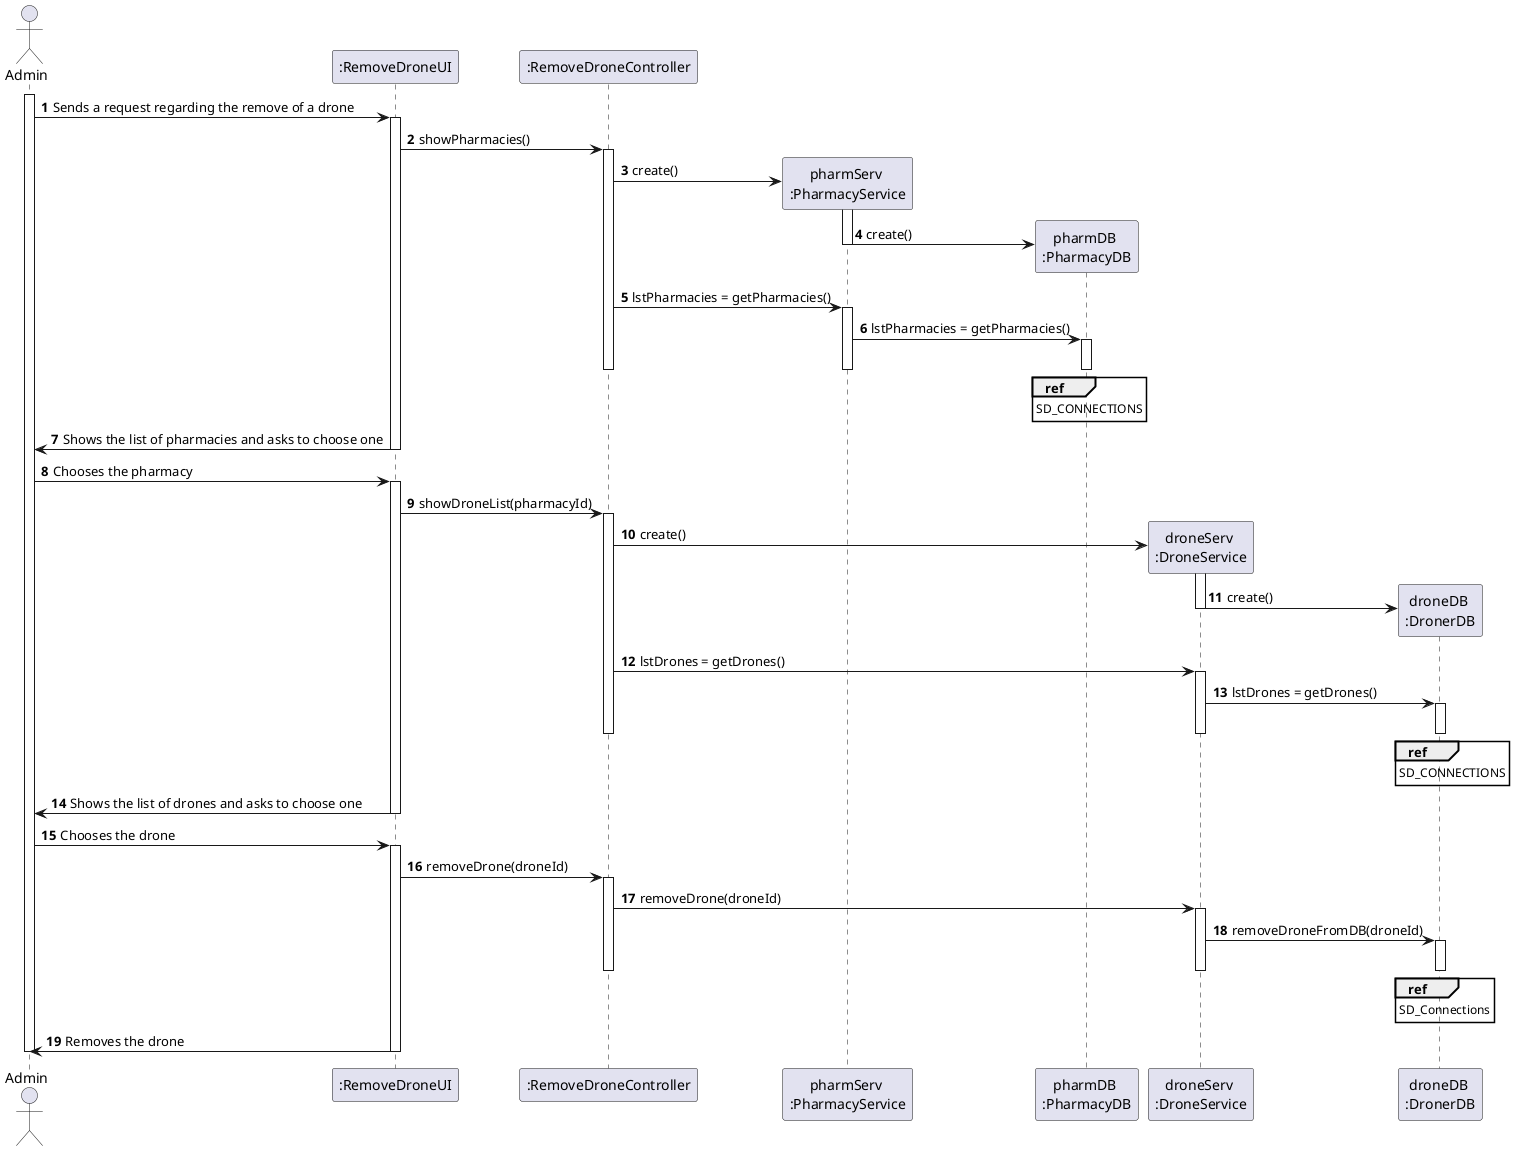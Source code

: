 @startuml
autonumber
actor "Admin" as ADMIN

participant ":RemoveDroneUI" as UI
participant ":RemoveDroneController" as CTRL
participant "pharmServ \n:PharmacyService" as PHS
participant "pharmDB \n:PharmacyDB" as PHDB
participant "droneServ \n:DroneService" as DS
participant "droneDB \n:DronerDB" as DDB



activate ADMIN

ADMIN -> UI : Sends a request regarding the remove of a drone
activate UI
UI -> CTRL : showPharmacies()
activate CTRL
CTRL -> PHS ** : create()
activate PHS
PHS -> PHDB ** : create()
deactivate PHS
CTRL -> PHS : lstPharmacies = getPharmacies()
activate PHS
PHS -> PHDB : lstPharmacies = getPharmacies()
activate PHDB
ref over PHDB
SD_CONNECTIONS
end ref
deactivate PHDB
deactivate PHS
deactivate CTRL
UI -> ADMIN : Shows the list of pharmacies and asks to choose one
deactivate UI

ADMIN -> UI : Chooses the pharmacy
activate UI
UI -> CTRL : showDroneList(pharmacyId)
activate CTRL
CTRL -> DS ** : create()
activate DS
DS -> DDB ** : create()
deactivate DS
CTRL -> DS : lstDrones = getDrones()
activate DS
DS -> DDB : lstDrones = getDrones()
activate DDB
ref over DDB
SD_CONNECTIONS
end ref
deactivate DDB
deactivate DS
deactivate CTRL
UI -> ADMIN : Shows the list of drones and asks to choose one
deactivate UI

ADMIN -> UI : Chooses the drone
activate UI
UI -> CTRL : removeDrone(droneId)
activate CTRL
CTRL -> DS : removeDrone(droneId)
activate DS
DS -> DDB : removeDroneFromDB(droneId)
activate DDB
ref over DDB
SD_Connections
end ref
deactivate DDB
deactivate CTRL
deactivate DS
UI -> ADMIN : Removes the drone

deactivate UI

deactivate ADMIN

@enduml
